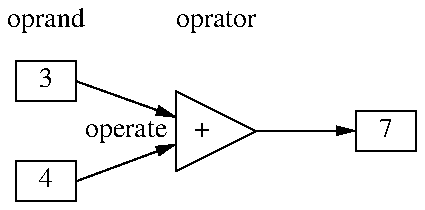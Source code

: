 .PS
Start:  box invis ht 0.5 wid 0.3
        arrow invis "operate"

Opr:    box invis "+    " ht 0.4 wid 0.4
        arrow
        box "7" ht 0.2 wid 0.3

Opnd1:  box "3" ht 0.2 wid 0.3 at Start.n
Opnd2:  box "4" ht 0.2 wid 0.3 at Start.s
box invis "oprand" at Opnd1.n + (0, 0.2)

line from Opr.nw to Opr.sw to Opr.e to Opr.nw
box invis "oprator" at (Opr.n.x, last box.y)

arrow from Opnd1.e to 1/3 <Opr.nw, Opr.sw>
arrow from Opnd2.e to 2/3 <Opr.nw, Opr.sw>
.PE

